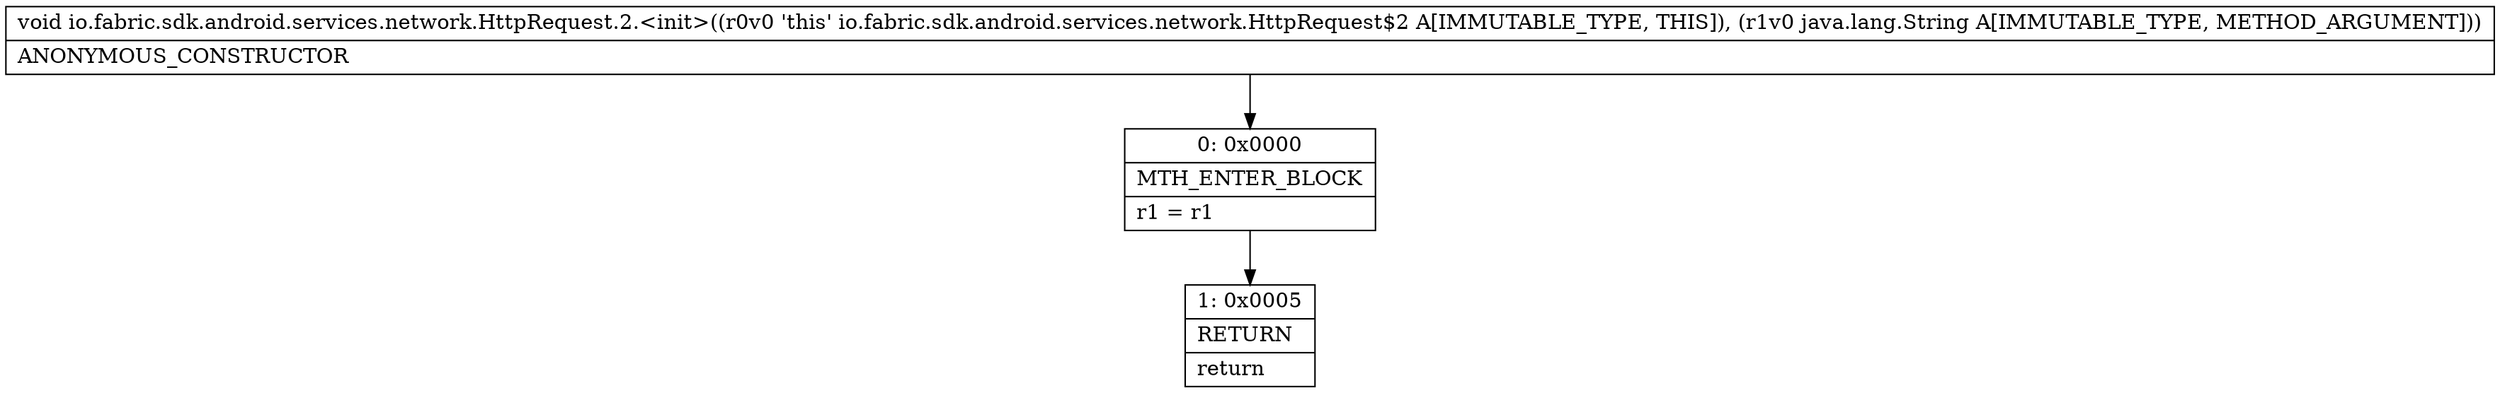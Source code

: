 digraph "CFG forio.fabric.sdk.android.services.network.HttpRequest.2.\<init\>(Ljava\/lang\/String;)V" {
Node_0 [shape=record,label="{0\:\ 0x0000|MTH_ENTER_BLOCK\l|r1 = r1\l}"];
Node_1 [shape=record,label="{1\:\ 0x0005|RETURN\l|return\l}"];
MethodNode[shape=record,label="{void io.fabric.sdk.android.services.network.HttpRequest.2.\<init\>((r0v0 'this' io.fabric.sdk.android.services.network.HttpRequest$2 A[IMMUTABLE_TYPE, THIS]), (r1v0 java.lang.String A[IMMUTABLE_TYPE, METHOD_ARGUMENT]))  | ANONYMOUS_CONSTRUCTOR\l}"];
MethodNode -> Node_0;
Node_0 -> Node_1;
}

